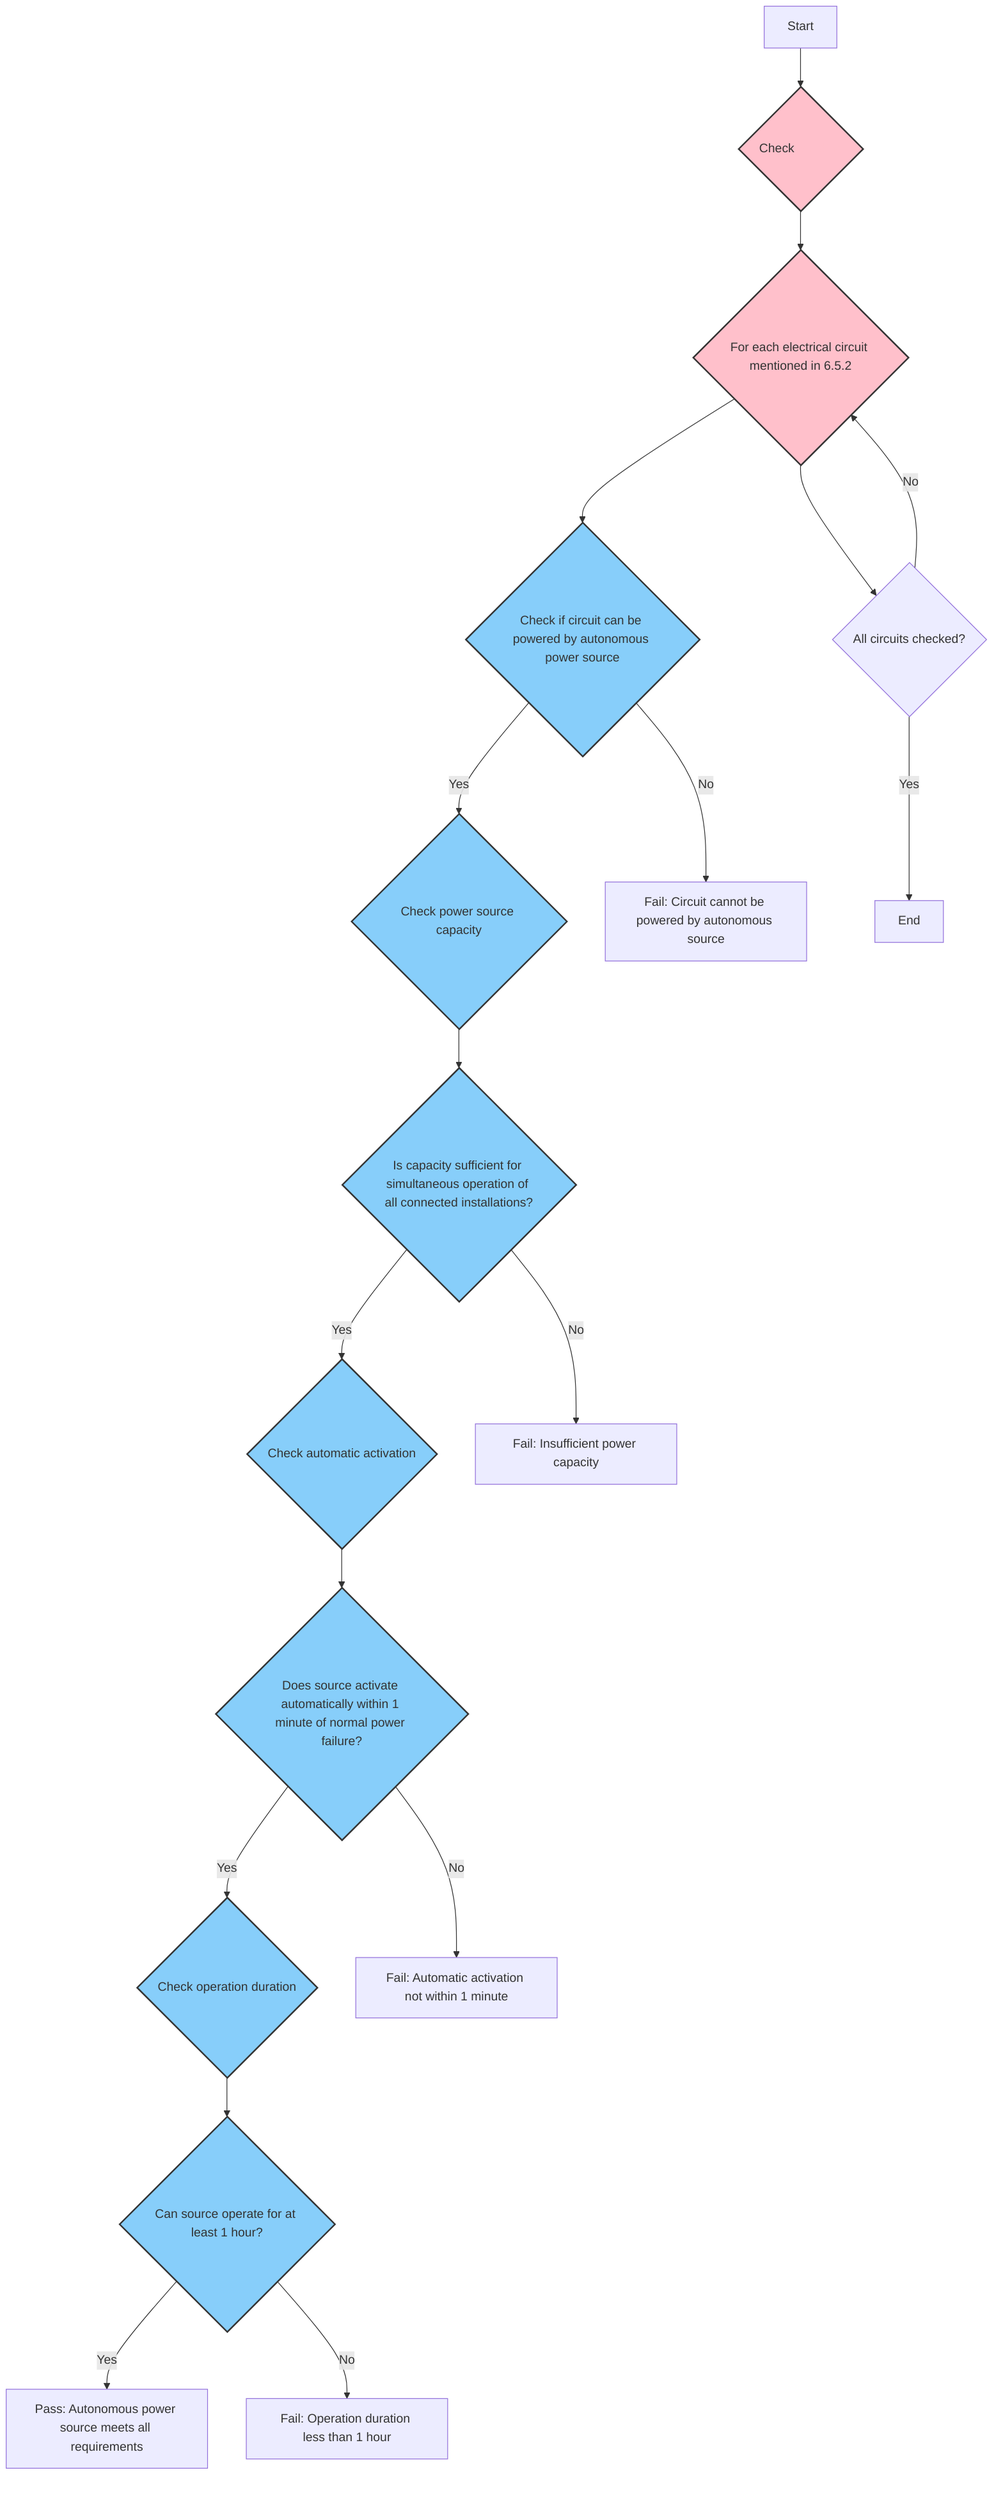 graph TD

classDef object fill:#FFC0CB,stroke:#333,stroke-width:2px;
classDef property fill:#87CEFA,stroke:#333,stroke-width:2px;

A[Start] --> B{Check <font color='pink'>Building</font>}
B --> C{For each electrical circuit mentioned in 6.5.2}
C --> D{Check if circuit can be powered by autonomous power source}
D -->|Yes| E{Check power source capacity}
D -->|No| F[Fail: Circuit cannot be powered by autonomous source]
E --> G{Is capacity sufficient for simultaneous operation of all connected installations?}
G -->|Yes| H{Check automatic activation}
G -->|No| I[Fail: Insufficient power capacity]
H --> J{Does source activate automatically within 1 minute of normal power failure?}
J -->|Yes| K{Check operation duration}
J -->|No| L[Fail: Automatic activation not within 1 minute]
K --> M{Can source operate for at least 1 hour?}
M -->|Yes| N[Pass: Autonomous power source meets all requirements]
M -->|No| O[Fail: Operation duration less than 1 hour]
C --> P{All circuits checked?}
P -->|Yes| Q[End]
P -->|No| C

class B,C object;
class D,E,G,H,J,K,M property;